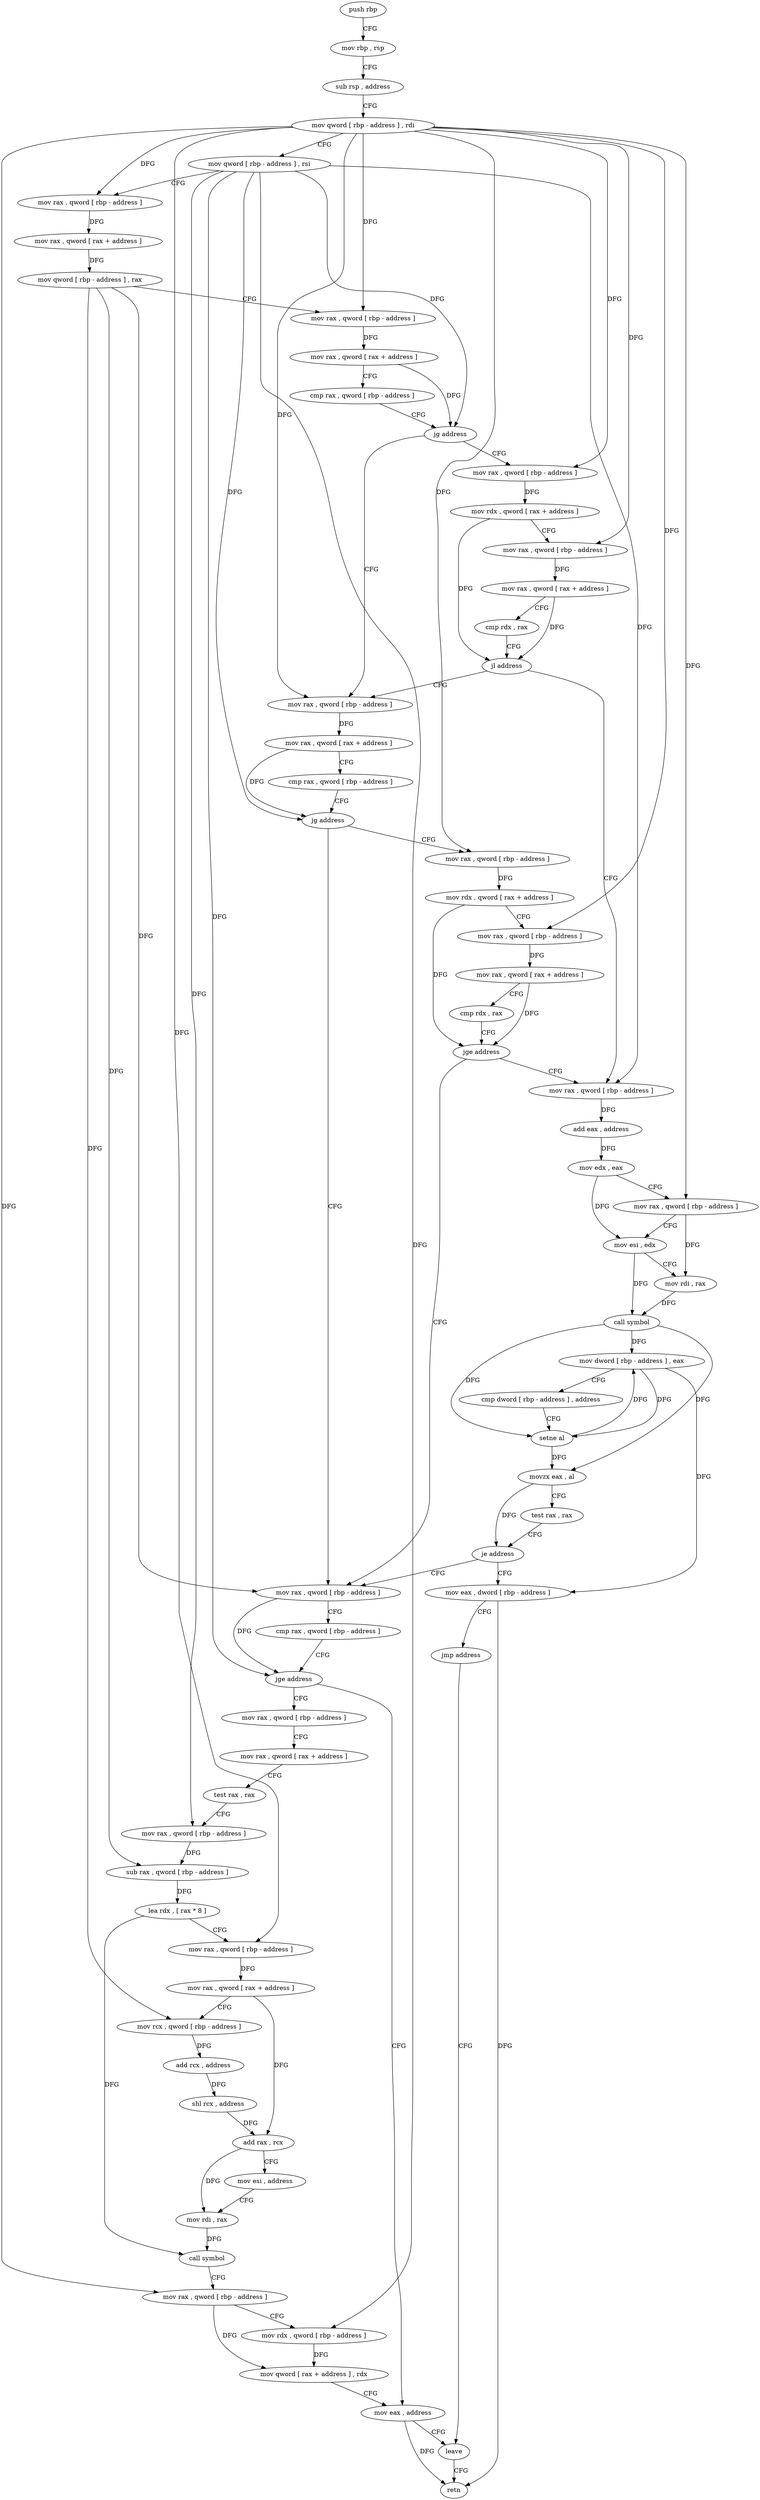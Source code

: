 digraph "func" {
"4430264" [label = "push rbp" ]
"4430265" [label = "mov rbp , rsp" ]
"4430268" [label = "sub rsp , address" ]
"4430272" [label = "mov qword [ rbp - address ] , rdi" ]
"4430276" [label = "mov qword [ rbp - address ] , rsi" ]
"4430280" [label = "mov rax , qword [ rbp - address ]" ]
"4430284" [label = "mov rax , qword [ rax + address ]" ]
"4430291" [label = "mov qword [ rbp - address ] , rax" ]
"4430295" [label = "mov rax , qword [ rbp - address ]" ]
"4430299" [label = "mov rax , qword [ rax + address ]" ]
"4430303" [label = "cmp rax , qword [ rbp - address ]" ]
"4430307" [label = "jg address" ]
"4430330" [label = "mov rax , qword [ rbp - address ]" ]
"4430309" [label = "mov rax , qword [ rbp - address ]" ]
"4430334" [label = "mov rax , qword [ rax + address ]" ]
"4430338" [label = "cmp rax , qword [ rbp - address ]" ]
"4430342" [label = "jg address" ]
"4430411" [label = "mov rax , qword [ rbp - address ]" ]
"4430344" [label = "mov rax , qword [ rbp - address ]" ]
"4430313" [label = "mov rdx , qword [ rax + address ]" ]
"4430317" [label = "mov rax , qword [ rbp - address ]" ]
"4430321" [label = "mov rax , qword [ rax + address ]" ]
"4430325" [label = "cmp rdx , rax" ]
"4430328" [label = "jl address" ]
"4430365" [label = "mov rax , qword [ rbp - address ]" ]
"4430415" [label = "cmp rax , qword [ rbp - address ]" ]
"4430419" [label = "jge address" ]
"4430505" [label = "mov eax , address" ]
"4430421" [label = "mov rax , qword [ rbp - address ]" ]
"4430348" [label = "mov rdx , qword [ rax + address ]" ]
"4430352" [label = "mov rax , qword [ rbp - address ]" ]
"4430356" [label = "mov rax , qword [ rax + address ]" ]
"4430360" [label = "cmp rdx , rax" ]
"4430363" [label = "jge address" ]
"4430369" [label = "add eax , address" ]
"4430372" [label = "mov edx , eax" ]
"4430374" [label = "mov rax , qword [ rbp - address ]" ]
"4430378" [label = "mov esi , edx" ]
"4430380" [label = "mov rdi , rax" ]
"4430383" [label = "call symbol" ]
"4430388" [label = "mov dword [ rbp - address ] , eax" ]
"4430391" [label = "cmp dword [ rbp - address ] , address" ]
"4430395" [label = "setne al" ]
"4430398" [label = "movzx eax , al" ]
"4430401" [label = "test rax , rax" ]
"4430404" [label = "je address" ]
"4430406" [label = "mov eax , dword [ rbp - address ]" ]
"4430510" [label = "leave" ]
"4430425" [label = "mov rax , qword [ rax + address ]" ]
"4430432" [label = "test rax , rax" ]
"4430435" [label = "mov rax , qword [ rbp - address ]" ]
"4430439" [label = "sub rax , qword [ rbp - address ]" ]
"4430443" [label = "lea rdx , [ rax * 8 ]" ]
"4430451" [label = "mov rax , qword [ rbp - address ]" ]
"4430455" [label = "mov rax , qword [ rax + address ]" ]
"4430462" [label = "mov rcx , qword [ rbp - address ]" ]
"4430466" [label = "add rcx , address" ]
"4430470" [label = "shl rcx , address" ]
"4430474" [label = "add rax , rcx" ]
"4430477" [label = "mov esi , address" ]
"4430482" [label = "mov rdi , rax" ]
"4430485" [label = "call symbol" ]
"4430490" [label = "mov rax , qword [ rbp - address ]" ]
"4430494" [label = "mov rdx , qword [ rbp - address ]" ]
"4430498" [label = "mov qword [ rax + address ] , rdx" ]
"4430409" [label = "jmp address" ]
"4430511" [label = "retn" ]
"4430264" -> "4430265" [ label = "CFG" ]
"4430265" -> "4430268" [ label = "CFG" ]
"4430268" -> "4430272" [ label = "CFG" ]
"4430272" -> "4430276" [ label = "CFG" ]
"4430272" -> "4430280" [ label = "DFG" ]
"4430272" -> "4430295" [ label = "DFG" ]
"4430272" -> "4430330" [ label = "DFG" ]
"4430272" -> "4430309" [ label = "DFG" ]
"4430272" -> "4430317" [ label = "DFG" ]
"4430272" -> "4430344" [ label = "DFG" ]
"4430272" -> "4430352" [ label = "DFG" ]
"4430272" -> "4430374" [ label = "DFG" ]
"4430272" -> "4430451" [ label = "DFG" ]
"4430272" -> "4430490" [ label = "DFG" ]
"4430276" -> "4430280" [ label = "CFG" ]
"4430276" -> "4430307" [ label = "DFG" ]
"4430276" -> "4430342" [ label = "DFG" ]
"4430276" -> "4430419" [ label = "DFG" ]
"4430276" -> "4430365" [ label = "DFG" ]
"4430276" -> "4430435" [ label = "DFG" ]
"4430276" -> "4430494" [ label = "DFG" ]
"4430280" -> "4430284" [ label = "DFG" ]
"4430284" -> "4430291" [ label = "DFG" ]
"4430291" -> "4430295" [ label = "CFG" ]
"4430291" -> "4430411" [ label = "DFG" ]
"4430291" -> "4430439" [ label = "DFG" ]
"4430291" -> "4430462" [ label = "DFG" ]
"4430295" -> "4430299" [ label = "DFG" ]
"4430299" -> "4430303" [ label = "CFG" ]
"4430299" -> "4430307" [ label = "DFG" ]
"4430303" -> "4430307" [ label = "CFG" ]
"4430307" -> "4430330" [ label = "CFG" ]
"4430307" -> "4430309" [ label = "CFG" ]
"4430330" -> "4430334" [ label = "DFG" ]
"4430309" -> "4430313" [ label = "DFG" ]
"4430334" -> "4430338" [ label = "CFG" ]
"4430334" -> "4430342" [ label = "DFG" ]
"4430338" -> "4430342" [ label = "CFG" ]
"4430342" -> "4430411" [ label = "CFG" ]
"4430342" -> "4430344" [ label = "CFG" ]
"4430411" -> "4430415" [ label = "CFG" ]
"4430411" -> "4430419" [ label = "DFG" ]
"4430344" -> "4430348" [ label = "DFG" ]
"4430313" -> "4430317" [ label = "CFG" ]
"4430313" -> "4430328" [ label = "DFG" ]
"4430317" -> "4430321" [ label = "DFG" ]
"4430321" -> "4430325" [ label = "CFG" ]
"4430321" -> "4430328" [ label = "DFG" ]
"4430325" -> "4430328" [ label = "CFG" ]
"4430328" -> "4430365" [ label = "CFG" ]
"4430328" -> "4430330" [ label = "CFG" ]
"4430365" -> "4430369" [ label = "DFG" ]
"4430415" -> "4430419" [ label = "CFG" ]
"4430419" -> "4430505" [ label = "CFG" ]
"4430419" -> "4430421" [ label = "CFG" ]
"4430505" -> "4430510" [ label = "CFG" ]
"4430505" -> "4430511" [ label = "DFG" ]
"4430421" -> "4430425" [ label = "CFG" ]
"4430348" -> "4430352" [ label = "CFG" ]
"4430348" -> "4430363" [ label = "DFG" ]
"4430352" -> "4430356" [ label = "DFG" ]
"4430356" -> "4430360" [ label = "CFG" ]
"4430356" -> "4430363" [ label = "DFG" ]
"4430360" -> "4430363" [ label = "CFG" ]
"4430363" -> "4430411" [ label = "CFG" ]
"4430363" -> "4430365" [ label = "CFG" ]
"4430369" -> "4430372" [ label = "DFG" ]
"4430372" -> "4430374" [ label = "CFG" ]
"4430372" -> "4430378" [ label = "DFG" ]
"4430374" -> "4430378" [ label = "CFG" ]
"4430374" -> "4430380" [ label = "DFG" ]
"4430378" -> "4430380" [ label = "CFG" ]
"4430378" -> "4430383" [ label = "DFG" ]
"4430380" -> "4430383" [ label = "DFG" ]
"4430383" -> "4430388" [ label = "DFG" ]
"4430383" -> "4430395" [ label = "DFG" ]
"4430383" -> "4430398" [ label = "DFG" ]
"4430388" -> "4430391" [ label = "CFG" ]
"4430388" -> "4430395" [ label = "DFG" ]
"4430388" -> "4430406" [ label = "DFG" ]
"4430391" -> "4430395" [ label = "CFG" ]
"4430395" -> "4430398" [ label = "DFG" ]
"4430395" -> "4430388" [ label = "DFG" ]
"4430398" -> "4430401" [ label = "CFG" ]
"4430398" -> "4430404" [ label = "DFG" ]
"4430401" -> "4430404" [ label = "CFG" ]
"4430404" -> "4430411" [ label = "CFG" ]
"4430404" -> "4430406" [ label = "CFG" ]
"4430406" -> "4430409" [ label = "CFG" ]
"4430406" -> "4430511" [ label = "DFG" ]
"4430510" -> "4430511" [ label = "CFG" ]
"4430425" -> "4430432" [ label = "CFG" ]
"4430432" -> "4430435" [ label = "CFG" ]
"4430435" -> "4430439" [ label = "DFG" ]
"4430439" -> "4430443" [ label = "DFG" ]
"4430443" -> "4430451" [ label = "CFG" ]
"4430443" -> "4430485" [ label = "DFG" ]
"4430451" -> "4430455" [ label = "DFG" ]
"4430455" -> "4430462" [ label = "CFG" ]
"4430455" -> "4430474" [ label = "DFG" ]
"4430462" -> "4430466" [ label = "DFG" ]
"4430466" -> "4430470" [ label = "DFG" ]
"4430470" -> "4430474" [ label = "DFG" ]
"4430474" -> "4430477" [ label = "CFG" ]
"4430474" -> "4430482" [ label = "DFG" ]
"4430477" -> "4430482" [ label = "CFG" ]
"4430482" -> "4430485" [ label = "DFG" ]
"4430485" -> "4430490" [ label = "CFG" ]
"4430490" -> "4430494" [ label = "CFG" ]
"4430490" -> "4430498" [ label = "DFG" ]
"4430494" -> "4430498" [ label = "DFG" ]
"4430498" -> "4430505" [ label = "CFG" ]
"4430409" -> "4430510" [ label = "CFG" ]
}
